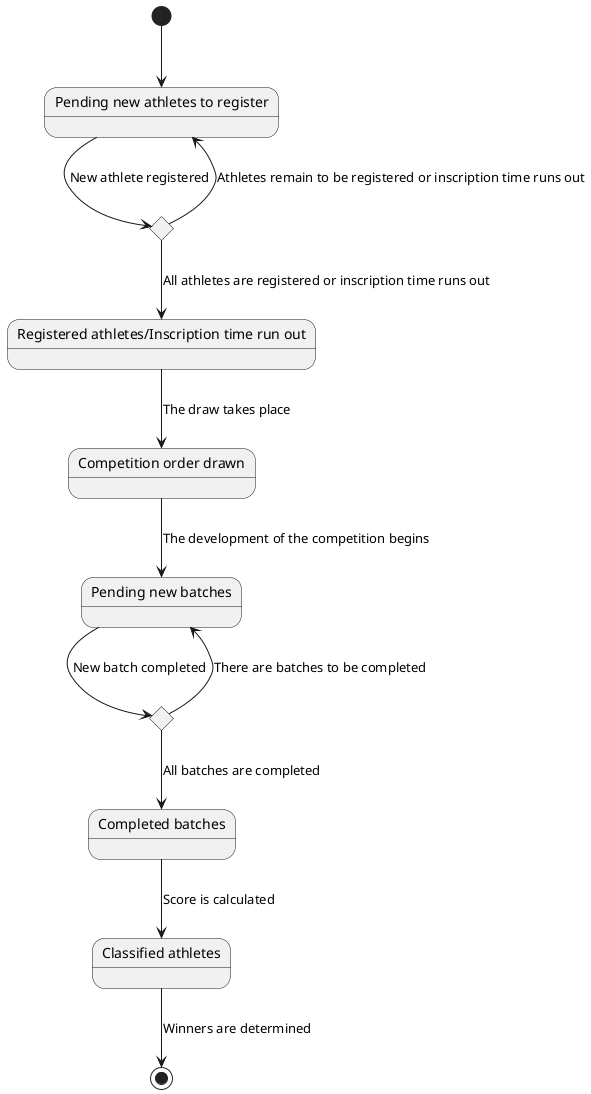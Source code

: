 @startuml
state "Pending new athletes to register" as PendingAthletesToRegister
state "More athletes to register pending?" as MoreAthletesToRegister <<choice>>
state "Registered athletes/Inscription time run out" as RegisteredAthletes
state "Competition order drawn" as CompetitionOrderDrawn
state "Pending new batches" as PendingNewBatch
state "More batches pending?" as MoreBatches <<choice>>
state "Completed batches" as CompletedBatches
state "Classified athletes" as ClassifiedAthletes


[*] --> PendingAthletesToRegister
PendingAthletesToRegister --> MoreAthletesToRegister : New athlete registered
MoreAthletesToRegister --> PendingAthletesToRegister : Athletes remain to be registered or inscription time runs out
MoreAthletesToRegister --> RegisteredAthletes : All athletes are registered or inscription time runs out
RegisteredAthletes --> CompetitionOrderDrawn : The draw takes place
CompetitionOrderDrawn --> PendingNewBatch : The development of the competition begins

PendingNewBatch --> MoreBatches : New batch completed

MoreBatches --> PendingNewBatch : There are batches to be completed
MoreBatches --> CompletedBatches : All batches are completed

CompletedBatches --> ClassifiedAthletes : Score is calculated
ClassifiedAthletes --> [*] : Winners are determined
@enduml
